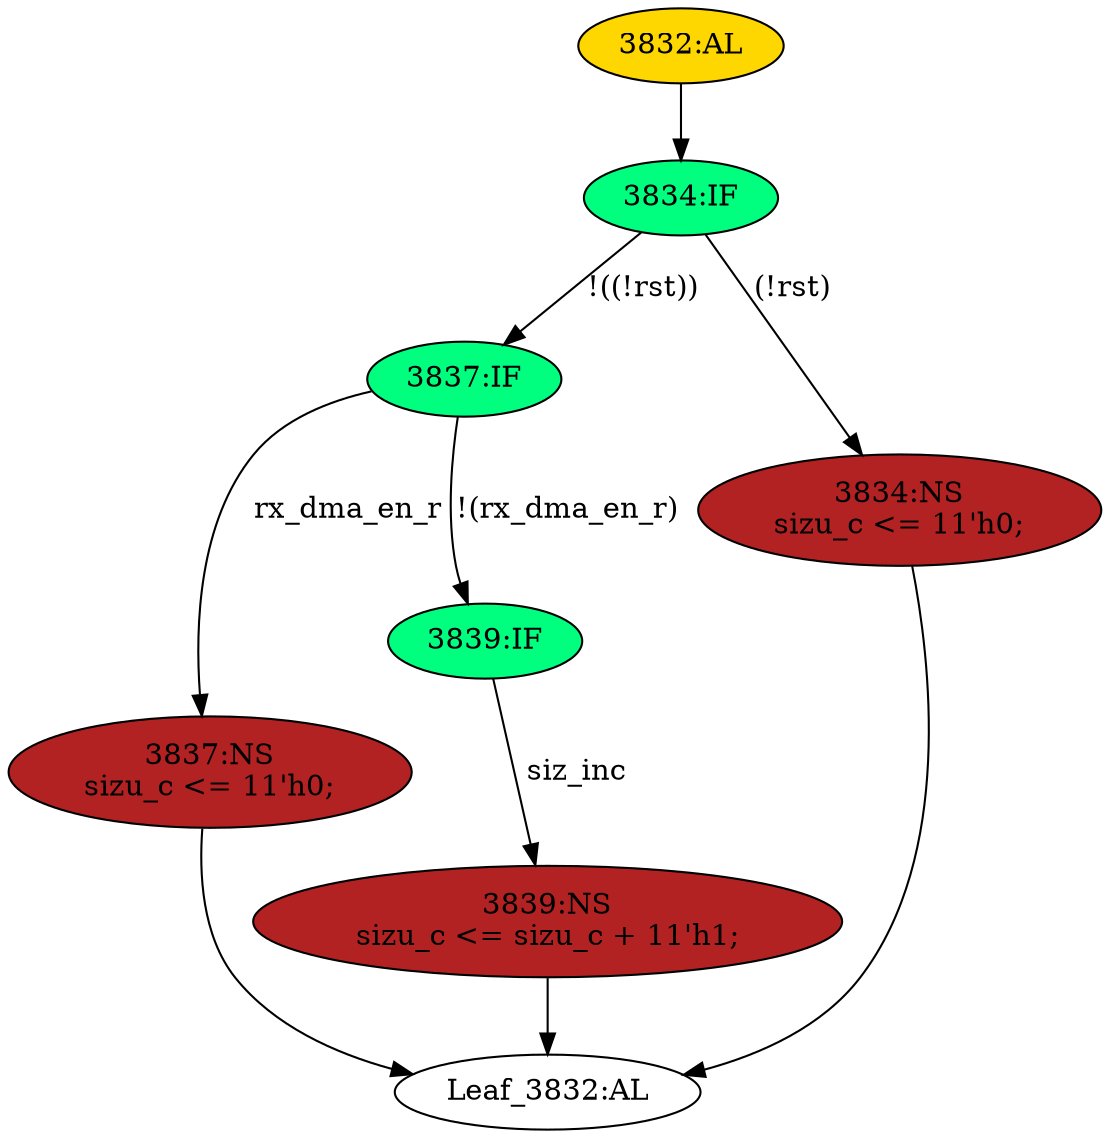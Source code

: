 strict digraph "" {
	node [label="\N"];
	"3834:IF"	 [ast="<pyverilog.vparser.ast.IfStatement object at 0x7f13b5599150>",
		fillcolor=springgreen,
		label="3834:IF",
		statements="[]",
		style=filled,
		typ=IfStatement];
	"3837:IF"	 [ast="<pyverilog.vparser.ast.IfStatement object at 0x7f13b5599190>",
		fillcolor=springgreen,
		label="3837:IF",
		statements="[]",
		style=filled,
		typ=IfStatement];
	"3834:IF" -> "3837:IF"	 [cond="['rst']",
		label="!((!rst))",
		lineno=3834];
	"3834:NS"	 [ast="<pyverilog.vparser.ast.NonblockingSubstitution object at 0x7f13b5599590>",
		fillcolor=firebrick,
		label="3834:NS
sizu_c <= 11'h0;",
		statements="[<pyverilog.vparser.ast.NonblockingSubstitution object at 0x7f13b5599590>]",
		style=filled,
		typ=NonblockingSubstitution];
	"3834:IF" -> "3834:NS"	 [cond="['rst']",
		label="(!rst)",
		lineno=3834];
	"3837:NS"	 [ast="<pyverilog.vparser.ast.NonblockingSubstitution object at 0x7f13b5599410>",
		fillcolor=firebrick,
		label="3837:NS
sizu_c <= 11'h0;",
		statements="[<pyverilog.vparser.ast.NonblockingSubstitution object at 0x7f13b5599410>]",
		style=filled,
		typ=NonblockingSubstitution];
	"3837:IF" -> "3837:NS"	 [cond="['rx_dma_en_r']",
		label=rx_dma_en_r,
		lineno=3837];
	"3839:IF"	 [ast="<pyverilog.vparser.ast.IfStatement object at 0x7f13b55991d0>",
		fillcolor=springgreen,
		label="3839:IF",
		statements="[]",
		style=filled,
		typ=IfStatement];
	"3837:IF" -> "3839:IF"	 [cond="['rx_dma_en_r']",
		label="!(rx_dma_en_r)",
		lineno=3837];
	"Leaf_3832:AL"	 [def_var="['sizu_c']",
		label="Leaf_3832:AL"];
	"3834:NS" -> "Leaf_3832:AL"	 [cond="[]",
		lineno=None];
	"3839:NS"	 [ast="<pyverilog.vparser.ast.NonblockingSubstitution object at 0x7f13b5599210>",
		fillcolor=firebrick,
		label="3839:NS
sizu_c <= sizu_c + 11'h1;",
		statements="[<pyverilog.vparser.ast.NonblockingSubstitution object at 0x7f13b5599210>]",
		style=filled,
		typ=NonblockingSubstitution];
	"3839:NS" -> "Leaf_3832:AL"	 [cond="[]",
		lineno=None];
	"3832:AL"	 [ast="<pyverilog.vparser.ast.Always object at 0x7f13b5599790>",
		clk_sens=True,
		fillcolor=gold,
		label="3832:AL",
		sens="['clk']",
		statements="[]",
		style=filled,
		typ=Always,
		use_var="['rst', 'siz_inc', 'rx_dma_en_r', 'sizu_c']"];
	"3832:AL" -> "3834:IF"	 [cond="[]",
		lineno=None];
	"3837:NS" -> "Leaf_3832:AL"	 [cond="[]",
		lineno=None];
	"3839:IF" -> "3839:NS"	 [cond="['siz_inc']",
		label=siz_inc,
		lineno=3839];
}
